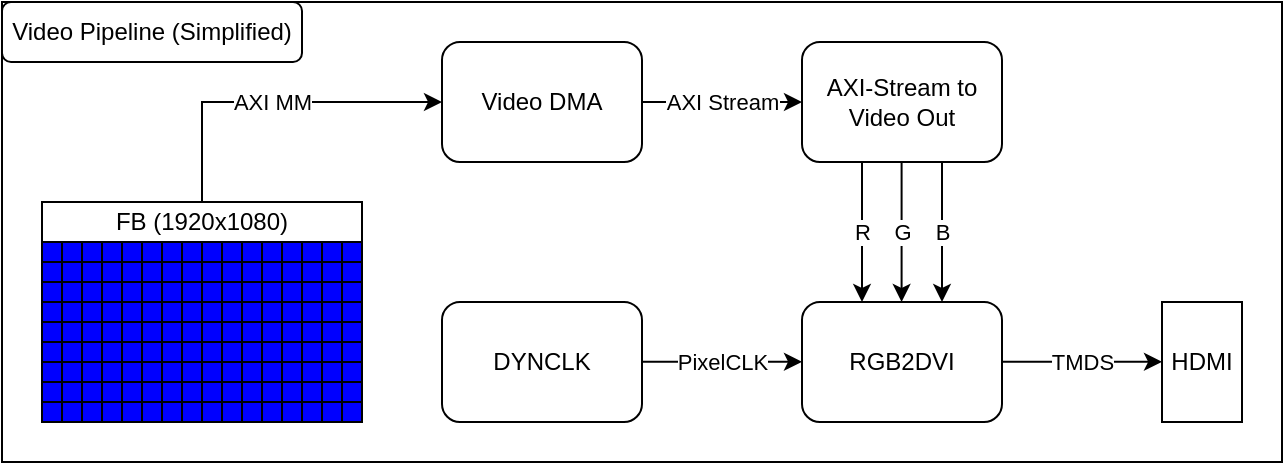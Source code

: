 <mxfile version="25.0.2">
  <diagram name="Page-1" id="yPceqjLNd-yV5GJrdt3N">
    <mxGraphModel dx="1014" dy="939" grid="1" gridSize="10" guides="1" tooltips="1" connect="1" arrows="1" fold="1" page="1" pageScale="1" pageWidth="827" pageHeight="1169" math="0" shadow="0">
      <root>
        <mxCell id="0" />
        <mxCell id="1" parent="0" />
        <mxCell id="IYdqFMrbhZFDWDfa6gce-204" value="" style="rounded=0;whiteSpace=wrap;html=1;" vertex="1" parent="1">
          <mxGeometry x="60" y="130" width="640" height="230" as="geometry" />
        </mxCell>
        <mxCell id="IYdqFMrbhZFDWDfa6gce-1" value="" style="rounded=0;whiteSpace=wrap;html=1;" vertex="1" parent="1">
          <mxGeometry x="80" y="260" width="80" height="80" as="geometry" />
        </mxCell>
        <mxCell id="IYdqFMrbhZFDWDfa6gce-2" value="FB (1920x1080)" style="rounded=0;whiteSpace=wrap;html=1;" vertex="1" parent="1">
          <mxGeometry x="80" y="230" width="160" height="20" as="geometry" />
        </mxCell>
        <mxCell id="IYdqFMrbhZFDWDfa6gce-3" value="" style="rounded=0;whiteSpace=wrap;html=1;fillColor=#0000FF;" vertex="1" parent="1">
          <mxGeometry x="80" y="250" width="10" height="10" as="geometry" />
        </mxCell>
        <mxCell id="IYdqFMrbhZFDWDfa6gce-22" value="" style="rounded=0;whiteSpace=wrap;html=1;fillColor=#0000FF;" vertex="1" parent="1">
          <mxGeometry x="90" y="250" width="10" height="10" as="geometry" />
        </mxCell>
        <mxCell id="IYdqFMrbhZFDWDfa6gce-23" value="" style="rounded=0;whiteSpace=wrap;html=1;fillColor=#0000FF;" vertex="1" parent="1">
          <mxGeometry x="100" y="250" width="10" height="10" as="geometry" />
        </mxCell>
        <mxCell id="IYdqFMrbhZFDWDfa6gce-24" value="" style="rounded=0;whiteSpace=wrap;html=1;fillColor=#0000FF;" vertex="1" parent="1">
          <mxGeometry x="110" y="250" width="10" height="10" as="geometry" />
        </mxCell>
        <mxCell id="IYdqFMrbhZFDWDfa6gce-25" value="" style="rounded=0;whiteSpace=wrap;html=1;fillColor=#0000FF;" vertex="1" parent="1">
          <mxGeometry x="120" y="250" width="10" height="10" as="geometry" />
        </mxCell>
        <mxCell id="IYdqFMrbhZFDWDfa6gce-26" value="" style="rounded=0;whiteSpace=wrap;html=1;fillColor=#0000FF;" vertex="1" parent="1">
          <mxGeometry x="130" y="250" width="10" height="10" as="geometry" />
        </mxCell>
        <mxCell id="IYdqFMrbhZFDWDfa6gce-27" value="" style="rounded=0;whiteSpace=wrap;html=1;fillColor=#0000FF;" vertex="1" parent="1">
          <mxGeometry x="140" y="250" width="10" height="10" as="geometry" />
        </mxCell>
        <mxCell id="IYdqFMrbhZFDWDfa6gce-28" value="" style="rounded=0;whiteSpace=wrap;html=1;fillColor=#0000FF;" vertex="1" parent="1">
          <mxGeometry x="150" y="250" width="10" height="10" as="geometry" />
        </mxCell>
        <mxCell id="IYdqFMrbhZFDWDfa6gce-29" value="" style="rounded=0;whiteSpace=wrap;html=1;fillColor=#0000FF;" vertex="1" parent="1">
          <mxGeometry x="160" y="250" width="10" height="10" as="geometry" />
        </mxCell>
        <mxCell id="IYdqFMrbhZFDWDfa6gce-30" value="" style="rounded=0;whiteSpace=wrap;html=1;fillColor=#0000FF;" vertex="1" parent="1">
          <mxGeometry x="170" y="250" width="10" height="10" as="geometry" />
        </mxCell>
        <mxCell id="IYdqFMrbhZFDWDfa6gce-31" value="" style="rounded=0;whiteSpace=wrap;html=1;fillColor=#0000FF;" vertex="1" parent="1">
          <mxGeometry x="180" y="250" width="10" height="10" as="geometry" />
        </mxCell>
        <mxCell id="IYdqFMrbhZFDWDfa6gce-32" value="" style="rounded=0;whiteSpace=wrap;html=1;fillColor=#0000FF;" vertex="1" parent="1">
          <mxGeometry x="190" y="250" width="10" height="10" as="geometry" />
        </mxCell>
        <mxCell id="IYdqFMrbhZFDWDfa6gce-33" value="" style="rounded=0;whiteSpace=wrap;html=1;fillColor=#0000FF;" vertex="1" parent="1">
          <mxGeometry x="200" y="250" width="10" height="10" as="geometry" />
        </mxCell>
        <mxCell id="IYdqFMrbhZFDWDfa6gce-34" value="" style="rounded=0;whiteSpace=wrap;html=1;fillColor=#0000FF;" vertex="1" parent="1">
          <mxGeometry x="210" y="250" width="10" height="10" as="geometry" />
        </mxCell>
        <mxCell id="IYdqFMrbhZFDWDfa6gce-35" value="" style="rounded=0;whiteSpace=wrap;html=1;fillColor=#0000FF;" vertex="1" parent="1">
          <mxGeometry x="220" y="250" width="10" height="10" as="geometry" />
        </mxCell>
        <mxCell id="IYdqFMrbhZFDWDfa6gce-36" value="" style="rounded=0;whiteSpace=wrap;html=1;fillColor=#0000FF;" vertex="1" parent="1">
          <mxGeometry x="230" y="250" width="10" height="10" as="geometry" />
        </mxCell>
        <mxCell id="IYdqFMrbhZFDWDfa6gce-37" value="" style="rounded=0;whiteSpace=wrap;html=1;fillColor=#0000FF;" vertex="1" parent="1">
          <mxGeometry x="80" y="260" width="10" height="10" as="geometry" />
        </mxCell>
        <mxCell id="IYdqFMrbhZFDWDfa6gce-38" value="" style="rounded=0;whiteSpace=wrap;html=1;fillColor=#0000FF;" vertex="1" parent="1">
          <mxGeometry x="80" y="270" width="10" height="10" as="geometry" />
        </mxCell>
        <mxCell id="IYdqFMrbhZFDWDfa6gce-39" value="" style="rounded=0;whiteSpace=wrap;html=1;fillColor=#0000FF;" vertex="1" parent="1">
          <mxGeometry x="80" y="280" width="10" height="10" as="geometry" />
        </mxCell>
        <mxCell id="IYdqFMrbhZFDWDfa6gce-40" value="" style="rounded=0;whiteSpace=wrap;html=1;fillColor=#0000FF;" vertex="1" parent="1">
          <mxGeometry x="80" y="290" width="10" height="10" as="geometry" />
        </mxCell>
        <mxCell id="IYdqFMrbhZFDWDfa6gce-41" value="" style="rounded=0;whiteSpace=wrap;html=1;fillColor=#0000FF;" vertex="1" parent="1">
          <mxGeometry x="80" y="300" width="10" height="10" as="geometry" />
        </mxCell>
        <mxCell id="IYdqFMrbhZFDWDfa6gce-42" value="" style="rounded=0;whiteSpace=wrap;html=1;fillColor=#0000FF;" vertex="1" parent="1">
          <mxGeometry x="80" y="310" width="10" height="10" as="geometry" />
        </mxCell>
        <mxCell id="IYdqFMrbhZFDWDfa6gce-43" value="" style="rounded=0;whiteSpace=wrap;html=1;fillColor=#0000FF;" vertex="1" parent="1">
          <mxGeometry x="80" y="320" width="10" height="10" as="geometry" />
        </mxCell>
        <mxCell id="IYdqFMrbhZFDWDfa6gce-44" value="" style="rounded=0;whiteSpace=wrap;html=1;fillColor=#0000FF;" vertex="1" parent="1">
          <mxGeometry x="80" y="330" width="10" height="10" as="geometry" />
        </mxCell>
        <mxCell id="IYdqFMrbhZFDWDfa6gce-45" value="" style="rounded=0;whiteSpace=wrap;html=1;fillColor=#0000FF;" vertex="1" parent="1">
          <mxGeometry x="90" y="260" width="10" height="10" as="geometry" />
        </mxCell>
        <mxCell id="IYdqFMrbhZFDWDfa6gce-46" value="" style="rounded=0;whiteSpace=wrap;html=1;fillColor=#0000FF;" vertex="1" parent="1">
          <mxGeometry x="100" y="260" width="10" height="10" as="geometry" />
        </mxCell>
        <mxCell id="IYdqFMrbhZFDWDfa6gce-47" value="" style="rounded=0;whiteSpace=wrap;html=1;fillColor=#0000FF;" vertex="1" parent="1">
          <mxGeometry x="110" y="260" width="10" height="10" as="geometry" />
        </mxCell>
        <mxCell id="IYdqFMrbhZFDWDfa6gce-48" value="" style="rounded=0;whiteSpace=wrap;html=1;fillColor=#0000FF;" vertex="1" parent="1">
          <mxGeometry x="120" y="260" width="10" height="10" as="geometry" />
        </mxCell>
        <mxCell id="IYdqFMrbhZFDWDfa6gce-49" value="" style="rounded=0;whiteSpace=wrap;html=1;fillColor=#0000FF;" vertex="1" parent="1">
          <mxGeometry x="130" y="260" width="10" height="10" as="geometry" />
        </mxCell>
        <mxCell id="IYdqFMrbhZFDWDfa6gce-50" value="" style="rounded=0;whiteSpace=wrap;html=1;fillColor=#0000FF;" vertex="1" parent="1">
          <mxGeometry x="140" y="260" width="10" height="10" as="geometry" />
        </mxCell>
        <mxCell id="IYdqFMrbhZFDWDfa6gce-51" value="" style="rounded=0;whiteSpace=wrap;html=1;fillColor=#0000FF;" vertex="1" parent="1">
          <mxGeometry x="150" y="260" width="10" height="10" as="geometry" />
        </mxCell>
        <mxCell id="IYdqFMrbhZFDWDfa6gce-52" value="" style="rounded=0;whiteSpace=wrap;html=1;fillColor=#0000FF;" vertex="1" parent="1">
          <mxGeometry x="160" y="260" width="10" height="10" as="geometry" />
        </mxCell>
        <mxCell id="IYdqFMrbhZFDWDfa6gce-53" value="" style="rounded=0;whiteSpace=wrap;html=1;fillColor=#0000FF;" vertex="1" parent="1">
          <mxGeometry x="170" y="260" width="10" height="10" as="geometry" />
        </mxCell>
        <mxCell id="IYdqFMrbhZFDWDfa6gce-54" value="" style="rounded=0;whiteSpace=wrap;html=1;fillColor=#0000FF;" vertex="1" parent="1">
          <mxGeometry x="180" y="260" width="10" height="10" as="geometry" />
        </mxCell>
        <mxCell id="IYdqFMrbhZFDWDfa6gce-55" value="" style="rounded=0;whiteSpace=wrap;html=1;fillColor=#0000FF;" vertex="1" parent="1">
          <mxGeometry x="190" y="260" width="10" height="10" as="geometry" />
        </mxCell>
        <mxCell id="IYdqFMrbhZFDWDfa6gce-56" value="" style="rounded=0;whiteSpace=wrap;html=1;fillColor=#0000FF;" vertex="1" parent="1">
          <mxGeometry x="200" y="260" width="10" height="10" as="geometry" />
        </mxCell>
        <mxCell id="IYdqFMrbhZFDWDfa6gce-57" value="" style="rounded=0;whiteSpace=wrap;html=1;fillColor=#0000FF;" vertex="1" parent="1">
          <mxGeometry x="210" y="260" width="10" height="10" as="geometry" />
        </mxCell>
        <mxCell id="IYdqFMrbhZFDWDfa6gce-58" value="" style="rounded=0;whiteSpace=wrap;html=1;fillColor=#0000FF;" vertex="1" parent="1">
          <mxGeometry x="220" y="260" width="10" height="10" as="geometry" />
        </mxCell>
        <mxCell id="IYdqFMrbhZFDWDfa6gce-59" value="" style="rounded=0;whiteSpace=wrap;html=1;fillColor=#0000FF;" vertex="1" parent="1">
          <mxGeometry x="230" y="260" width="10" height="10" as="geometry" />
        </mxCell>
        <mxCell id="IYdqFMrbhZFDWDfa6gce-75" value="" style="rounded=0;whiteSpace=wrap;html=1;fillColor=#0000FF;" vertex="1" parent="1">
          <mxGeometry x="90" y="270" width="10" height="10" as="geometry" />
        </mxCell>
        <mxCell id="IYdqFMrbhZFDWDfa6gce-76" value="" style="rounded=0;whiteSpace=wrap;html=1;fillColor=#0000FF;" vertex="1" parent="1">
          <mxGeometry x="100" y="270" width="10" height="10" as="geometry" />
        </mxCell>
        <mxCell id="IYdqFMrbhZFDWDfa6gce-77" value="" style="rounded=0;whiteSpace=wrap;html=1;fillColor=#0000FF;" vertex="1" parent="1">
          <mxGeometry x="110" y="270" width="10" height="10" as="geometry" />
        </mxCell>
        <mxCell id="IYdqFMrbhZFDWDfa6gce-78" value="" style="rounded=0;whiteSpace=wrap;html=1;fillColor=#0000FF;" vertex="1" parent="1">
          <mxGeometry x="120" y="270" width="10" height="10" as="geometry" />
        </mxCell>
        <mxCell id="IYdqFMrbhZFDWDfa6gce-79" value="" style="rounded=0;whiteSpace=wrap;html=1;fillColor=#0000FF;" vertex="1" parent="1">
          <mxGeometry x="130" y="270" width="10" height="10" as="geometry" />
        </mxCell>
        <mxCell id="IYdqFMrbhZFDWDfa6gce-80" value="" style="rounded=0;whiteSpace=wrap;html=1;fillColor=#0000FF;" vertex="1" parent="1">
          <mxGeometry x="140" y="270" width="10" height="10" as="geometry" />
        </mxCell>
        <mxCell id="IYdqFMrbhZFDWDfa6gce-81" value="" style="rounded=0;whiteSpace=wrap;html=1;fillColor=#0000FF;" vertex="1" parent="1">
          <mxGeometry x="150" y="270" width="10" height="10" as="geometry" />
        </mxCell>
        <mxCell id="IYdqFMrbhZFDWDfa6gce-82" value="" style="rounded=0;whiteSpace=wrap;html=1;fillColor=#0000FF;" vertex="1" parent="1">
          <mxGeometry x="160" y="270" width="10" height="10" as="geometry" />
        </mxCell>
        <mxCell id="IYdqFMrbhZFDWDfa6gce-83" value="" style="rounded=0;whiteSpace=wrap;html=1;fillColor=#0000FF;" vertex="1" parent="1">
          <mxGeometry x="170" y="270" width="10" height="10" as="geometry" />
        </mxCell>
        <mxCell id="IYdqFMrbhZFDWDfa6gce-84" value="" style="rounded=0;whiteSpace=wrap;html=1;fillColor=#0000FF;" vertex="1" parent="1">
          <mxGeometry x="180" y="270" width="10" height="10" as="geometry" />
        </mxCell>
        <mxCell id="IYdqFMrbhZFDWDfa6gce-85" value="" style="rounded=0;whiteSpace=wrap;html=1;fillColor=#0000FF;" vertex="1" parent="1">
          <mxGeometry x="190" y="270" width="10" height="10" as="geometry" />
        </mxCell>
        <mxCell id="IYdqFMrbhZFDWDfa6gce-86" value="" style="rounded=0;whiteSpace=wrap;html=1;fillColor=#0000FF;" vertex="1" parent="1">
          <mxGeometry x="200" y="270" width="10" height="10" as="geometry" />
        </mxCell>
        <mxCell id="IYdqFMrbhZFDWDfa6gce-87" value="" style="rounded=0;whiteSpace=wrap;html=1;fillColor=#0000FF;" vertex="1" parent="1">
          <mxGeometry x="210" y="270" width="10" height="10" as="geometry" />
        </mxCell>
        <mxCell id="IYdqFMrbhZFDWDfa6gce-88" value="" style="rounded=0;whiteSpace=wrap;html=1;fillColor=#0000FF;" vertex="1" parent="1">
          <mxGeometry x="220" y="270" width="10" height="10" as="geometry" />
        </mxCell>
        <mxCell id="IYdqFMrbhZFDWDfa6gce-89" value="" style="rounded=0;whiteSpace=wrap;html=1;fillColor=#0000FF;" vertex="1" parent="1">
          <mxGeometry x="230" y="270" width="10" height="10" as="geometry" />
        </mxCell>
        <mxCell id="IYdqFMrbhZFDWDfa6gce-90" value="" style="rounded=0;whiteSpace=wrap;html=1;fillColor=#0000FF;" vertex="1" parent="1">
          <mxGeometry x="90" y="280" width="10" height="10" as="geometry" />
        </mxCell>
        <mxCell id="IYdqFMrbhZFDWDfa6gce-91" value="" style="rounded=0;whiteSpace=wrap;html=1;fillColor=#0000FF;" vertex="1" parent="1">
          <mxGeometry x="100" y="280" width="10" height="10" as="geometry" />
        </mxCell>
        <mxCell id="IYdqFMrbhZFDWDfa6gce-92" value="" style="rounded=0;whiteSpace=wrap;html=1;fillColor=#0000FF;" vertex="1" parent="1">
          <mxGeometry x="110" y="280" width="10" height="10" as="geometry" />
        </mxCell>
        <mxCell id="IYdqFMrbhZFDWDfa6gce-93" value="" style="rounded=0;whiteSpace=wrap;html=1;fillColor=#0000FF;" vertex="1" parent="1">
          <mxGeometry x="120" y="280" width="10" height="10" as="geometry" />
        </mxCell>
        <mxCell id="IYdqFMrbhZFDWDfa6gce-94" value="" style="rounded=0;whiteSpace=wrap;html=1;fillColor=#0000FF;" vertex="1" parent="1">
          <mxGeometry x="130" y="280" width="10" height="10" as="geometry" />
        </mxCell>
        <mxCell id="IYdqFMrbhZFDWDfa6gce-95" value="" style="rounded=0;whiteSpace=wrap;html=1;fillColor=#0000FF;" vertex="1" parent="1">
          <mxGeometry x="140" y="280" width="10" height="10" as="geometry" />
        </mxCell>
        <mxCell id="IYdqFMrbhZFDWDfa6gce-96" value="" style="rounded=0;whiteSpace=wrap;html=1;fillColor=#0000FF;" vertex="1" parent="1">
          <mxGeometry x="150" y="280" width="10" height="10" as="geometry" />
        </mxCell>
        <mxCell id="IYdqFMrbhZFDWDfa6gce-97" value="" style="rounded=0;whiteSpace=wrap;html=1;fillColor=#0000FF;" vertex="1" parent="1">
          <mxGeometry x="160" y="280" width="10" height="10" as="geometry" />
        </mxCell>
        <mxCell id="IYdqFMrbhZFDWDfa6gce-98" value="" style="rounded=0;whiteSpace=wrap;html=1;fillColor=#0000FF;" vertex="1" parent="1">
          <mxGeometry x="170" y="280" width="10" height="10" as="geometry" />
        </mxCell>
        <mxCell id="IYdqFMrbhZFDWDfa6gce-99" value="" style="rounded=0;whiteSpace=wrap;html=1;fillColor=#0000FF;" vertex="1" parent="1">
          <mxGeometry x="180" y="280" width="10" height="10" as="geometry" />
        </mxCell>
        <mxCell id="IYdqFMrbhZFDWDfa6gce-100" value="" style="rounded=0;whiteSpace=wrap;html=1;fillColor=#0000FF;" vertex="1" parent="1">
          <mxGeometry x="190" y="280" width="10" height="10" as="geometry" />
        </mxCell>
        <mxCell id="IYdqFMrbhZFDWDfa6gce-101" value="" style="rounded=0;whiteSpace=wrap;html=1;fillColor=#0000FF;" vertex="1" parent="1">
          <mxGeometry x="200" y="280" width="10" height="10" as="geometry" />
        </mxCell>
        <mxCell id="IYdqFMrbhZFDWDfa6gce-102" value="" style="rounded=0;whiteSpace=wrap;html=1;fillColor=#0000FF;" vertex="1" parent="1">
          <mxGeometry x="210" y="280" width="10" height="10" as="geometry" />
        </mxCell>
        <mxCell id="IYdqFMrbhZFDWDfa6gce-103" value="" style="rounded=0;whiteSpace=wrap;html=1;fillColor=#0000FF;" vertex="1" parent="1">
          <mxGeometry x="220" y="280" width="10" height="10" as="geometry" />
        </mxCell>
        <mxCell id="IYdqFMrbhZFDWDfa6gce-104" value="" style="rounded=0;whiteSpace=wrap;html=1;fillColor=#0000FF;" vertex="1" parent="1">
          <mxGeometry x="230" y="280" width="10" height="10" as="geometry" />
        </mxCell>
        <mxCell id="IYdqFMrbhZFDWDfa6gce-105" value="" style="rounded=0;whiteSpace=wrap;html=1;fillColor=#0000FF;" vertex="1" parent="1">
          <mxGeometry x="90" y="290" width="10" height="10" as="geometry" />
        </mxCell>
        <mxCell id="IYdqFMrbhZFDWDfa6gce-106" value="" style="rounded=0;whiteSpace=wrap;html=1;fillColor=#0000FF;" vertex="1" parent="1">
          <mxGeometry x="100" y="290" width="10" height="10" as="geometry" />
        </mxCell>
        <mxCell id="IYdqFMrbhZFDWDfa6gce-107" value="" style="rounded=0;whiteSpace=wrap;html=1;fillColor=#0000FF;" vertex="1" parent="1">
          <mxGeometry x="110" y="290" width="10" height="10" as="geometry" />
        </mxCell>
        <mxCell id="IYdqFMrbhZFDWDfa6gce-108" value="" style="rounded=0;whiteSpace=wrap;html=1;fillColor=#0000FF;" vertex="1" parent="1">
          <mxGeometry x="120" y="290" width="10" height="10" as="geometry" />
        </mxCell>
        <mxCell id="IYdqFMrbhZFDWDfa6gce-109" value="" style="rounded=0;whiteSpace=wrap;html=1;fillColor=#0000FF;" vertex="1" parent="1">
          <mxGeometry x="130" y="290" width="10" height="10" as="geometry" />
        </mxCell>
        <mxCell id="IYdqFMrbhZFDWDfa6gce-110" value="" style="rounded=0;whiteSpace=wrap;html=1;fillColor=#0000FF;" vertex="1" parent="1">
          <mxGeometry x="140" y="290" width="10" height="10" as="geometry" />
        </mxCell>
        <mxCell id="IYdqFMrbhZFDWDfa6gce-111" value="" style="rounded=0;whiteSpace=wrap;html=1;fillColor=#0000FF;" vertex="1" parent="1">
          <mxGeometry x="150" y="290" width="10" height="10" as="geometry" />
        </mxCell>
        <mxCell id="IYdqFMrbhZFDWDfa6gce-112" value="" style="rounded=0;whiteSpace=wrap;html=1;fillColor=#0000FF;" vertex="1" parent="1">
          <mxGeometry x="160" y="290" width="10" height="10" as="geometry" />
        </mxCell>
        <mxCell id="IYdqFMrbhZFDWDfa6gce-113" value="" style="rounded=0;whiteSpace=wrap;html=1;fillColor=#0000FF;" vertex="1" parent="1">
          <mxGeometry x="170" y="290" width="10" height="10" as="geometry" />
        </mxCell>
        <mxCell id="IYdqFMrbhZFDWDfa6gce-114" value="" style="rounded=0;whiteSpace=wrap;html=1;fillColor=#0000FF;" vertex="1" parent="1">
          <mxGeometry x="180" y="290" width="10" height="10" as="geometry" />
        </mxCell>
        <mxCell id="IYdqFMrbhZFDWDfa6gce-115" value="" style="rounded=0;whiteSpace=wrap;html=1;fillColor=#0000FF;" vertex="1" parent="1">
          <mxGeometry x="190" y="290" width="10" height="10" as="geometry" />
        </mxCell>
        <mxCell id="IYdqFMrbhZFDWDfa6gce-116" value="" style="rounded=0;whiteSpace=wrap;html=1;fillColor=#0000FF;" vertex="1" parent="1">
          <mxGeometry x="200" y="290" width="10" height="10" as="geometry" />
        </mxCell>
        <mxCell id="IYdqFMrbhZFDWDfa6gce-117" value="" style="rounded=0;whiteSpace=wrap;html=1;fillColor=#0000FF;" vertex="1" parent="1">
          <mxGeometry x="210" y="290" width="10" height="10" as="geometry" />
        </mxCell>
        <mxCell id="IYdqFMrbhZFDWDfa6gce-118" value="" style="rounded=0;whiteSpace=wrap;html=1;fillColor=#0000FF;" vertex="1" parent="1">
          <mxGeometry x="220" y="290" width="10" height="10" as="geometry" />
        </mxCell>
        <mxCell id="IYdqFMrbhZFDWDfa6gce-119" value="" style="rounded=0;whiteSpace=wrap;html=1;fillColor=#0000FF;" vertex="1" parent="1">
          <mxGeometry x="230" y="290" width="10" height="10" as="geometry" />
        </mxCell>
        <mxCell id="IYdqFMrbhZFDWDfa6gce-120" value="" style="rounded=0;whiteSpace=wrap;html=1;fillColor=#0000FF;" vertex="1" parent="1">
          <mxGeometry x="90" y="300" width="10" height="10" as="geometry" />
        </mxCell>
        <mxCell id="IYdqFMrbhZFDWDfa6gce-121" value="" style="rounded=0;whiteSpace=wrap;html=1;fillColor=#0000FF;" vertex="1" parent="1">
          <mxGeometry x="100" y="300" width="10" height="10" as="geometry" />
        </mxCell>
        <mxCell id="IYdqFMrbhZFDWDfa6gce-122" value="" style="rounded=0;whiteSpace=wrap;html=1;fillColor=#0000FF;" vertex="1" parent="1">
          <mxGeometry x="110" y="300" width="10" height="10" as="geometry" />
        </mxCell>
        <mxCell id="IYdqFMrbhZFDWDfa6gce-123" value="" style="rounded=0;whiteSpace=wrap;html=1;fillColor=#0000FF;" vertex="1" parent="1">
          <mxGeometry x="120" y="300" width="10" height="10" as="geometry" />
        </mxCell>
        <mxCell id="IYdqFMrbhZFDWDfa6gce-124" value="" style="rounded=0;whiteSpace=wrap;html=1;fillColor=#0000FF;" vertex="1" parent="1">
          <mxGeometry x="130" y="300" width="10" height="10" as="geometry" />
        </mxCell>
        <mxCell id="IYdqFMrbhZFDWDfa6gce-125" value="" style="rounded=0;whiteSpace=wrap;html=1;fillColor=#0000FF;" vertex="1" parent="1">
          <mxGeometry x="140" y="300" width="10" height="10" as="geometry" />
        </mxCell>
        <mxCell id="IYdqFMrbhZFDWDfa6gce-126" value="" style="rounded=0;whiteSpace=wrap;html=1;fillColor=#0000FF;" vertex="1" parent="1">
          <mxGeometry x="150" y="300" width="10" height="10" as="geometry" />
        </mxCell>
        <mxCell id="IYdqFMrbhZFDWDfa6gce-127" value="" style="rounded=0;whiteSpace=wrap;html=1;fillColor=#0000FF;" vertex="1" parent="1">
          <mxGeometry x="160" y="300" width="10" height="10" as="geometry" />
        </mxCell>
        <mxCell id="IYdqFMrbhZFDWDfa6gce-128" value="" style="rounded=0;whiteSpace=wrap;html=1;fillColor=#0000FF;" vertex="1" parent="1">
          <mxGeometry x="170" y="300" width="10" height="10" as="geometry" />
        </mxCell>
        <mxCell id="IYdqFMrbhZFDWDfa6gce-129" value="" style="rounded=0;whiteSpace=wrap;html=1;fillColor=#0000FF;" vertex="1" parent="1">
          <mxGeometry x="180" y="300" width="10" height="10" as="geometry" />
        </mxCell>
        <mxCell id="IYdqFMrbhZFDWDfa6gce-130" value="" style="rounded=0;whiteSpace=wrap;html=1;fillColor=#0000FF;" vertex="1" parent="1">
          <mxGeometry x="190" y="300" width="10" height="10" as="geometry" />
        </mxCell>
        <mxCell id="IYdqFMrbhZFDWDfa6gce-131" value="" style="rounded=0;whiteSpace=wrap;html=1;fillColor=#0000FF;" vertex="1" parent="1">
          <mxGeometry x="200" y="300" width="10" height="10" as="geometry" />
        </mxCell>
        <mxCell id="IYdqFMrbhZFDWDfa6gce-132" value="" style="rounded=0;whiteSpace=wrap;html=1;fillColor=#0000FF;" vertex="1" parent="1">
          <mxGeometry x="210" y="300" width="10" height="10" as="geometry" />
        </mxCell>
        <mxCell id="IYdqFMrbhZFDWDfa6gce-133" value="" style="rounded=0;whiteSpace=wrap;html=1;fillColor=#0000FF;" vertex="1" parent="1">
          <mxGeometry x="220" y="300" width="10" height="10" as="geometry" />
        </mxCell>
        <mxCell id="IYdqFMrbhZFDWDfa6gce-134" value="" style="rounded=0;whiteSpace=wrap;html=1;fillColor=#0000FF;" vertex="1" parent="1">
          <mxGeometry x="230" y="300" width="10" height="10" as="geometry" />
        </mxCell>
        <mxCell id="IYdqFMrbhZFDWDfa6gce-135" value="" style="rounded=0;whiteSpace=wrap;html=1;fillColor=#0000FF;" vertex="1" parent="1">
          <mxGeometry x="90" y="310" width="10" height="10" as="geometry" />
        </mxCell>
        <mxCell id="IYdqFMrbhZFDWDfa6gce-136" value="" style="rounded=0;whiteSpace=wrap;html=1;fillColor=#0000FF;" vertex="1" parent="1">
          <mxGeometry x="100" y="310" width="10" height="10" as="geometry" />
        </mxCell>
        <mxCell id="IYdqFMrbhZFDWDfa6gce-137" value="" style="rounded=0;whiteSpace=wrap;html=1;fillColor=#0000FF;" vertex="1" parent="1">
          <mxGeometry x="110" y="310" width="10" height="10" as="geometry" />
        </mxCell>
        <mxCell id="IYdqFMrbhZFDWDfa6gce-138" value="" style="rounded=0;whiteSpace=wrap;html=1;fillColor=#0000FF;" vertex="1" parent="1">
          <mxGeometry x="120" y="310" width="10" height="10" as="geometry" />
        </mxCell>
        <mxCell id="IYdqFMrbhZFDWDfa6gce-139" value="" style="rounded=0;whiteSpace=wrap;html=1;fillColor=#0000FF;" vertex="1" parent="1">
          <mxGeometry x="130" y="310" width="10" height="10" as="geometry" />
        </mxCell>
        <mxCell id="IYdqFMrbhZFDWDfa6gce-140" value="" style="rounded=0;whiteSpace=wrap;html=1;fillColor=#0000FF;" vertex="1" parent="1">
          <mxGeometry x="140" y="310" width="10" height="10" as="geometry" />
        </mxCell>
        <mxCell id="IYdqFMrbhZFDWDfa6gce-141" value="" style="rounded=0;whiteSpace=wrap;html=1;fillColor=#0000FF;" vertex="1" parent="1">
          <mxGeometry x="150" y="310" width="10" height="10" as="geometry" />
        </mxCell>
        <mxCell id="IYdqFMrbhZFDWDfa6gce-142" value="" style="rounded=0;whiteSpace=wrap;html=1;fillColor=#0000FF;" vertex="1" parent="1">
          <mxGeometry x="160" y="310" width="10" height="10" as="geometry" />
        </mxCell>
        <mxCell id="IYdqFMrbhZFDWDfa6gce-143" value="" style="rounded=0;whiteSpace=wrap;html=1;fillColor=#0000FF;" vertex="1" parent="1">
          <mxGeometry x="170" y="310" width="10" height="10" as="geometry" />
        </mxCell>
        <mxCell id="IYdqFMrbhZFDWDfa6gce-144" value="" style="rounded=0;whiteSpace=wrap;html=1;fillColor=#0000FF;" vertex="1" parent="1">
          <mxGeometry x="180" y="310" width="10" height="10" as="geometry" />
        </mxCell>
        <mxCell id="IYdqFMrbhZFDWDfa6gce-145" value="" style="rounded=0;whiteSpace=wrap;html=1;fillColor=#0000FF;" vertex="1" parent="1">
          <mxGeometry x="190" y="310" width="10" height="10" as="geometry" />
        </mxCell>
        <mxCell id="IYdqFMrbhZFDWDfa6gce-146" value="" style="rounded=0;whiteSpace=wrap;html=1;fillColor=#0000FF;" vertex="1" parent="1">
          <mxGeometry x="200" y="310" width="10" height="10" as="geometry" />
        </mxCell>
        <mxCell id="IYdqFMrbhZFDWDfa6gce-147" value="" style="rounded=0;whiteSpace=wrap;html=1;fillColor=#0000FF;" vertex="1" parent="1">
          <mxGeometry x="210" y="310" width="10" height="10" as="geometry" />
        </mxCell>
        <mxCell id="IYdqFMrbhZFDWDfa6gce-148" value="" style="rounded=0;whiteSpace=wrap;html=1;fillColor=#0000FF;" vertex="1" parent="1">
          <mxGeometry x="220" y="310" width="10" height="10" as="geometry" />
        </mxCell>
        <mxCell id="IYdqFMrbhZFDWDfa6gce-149" value="" style="rounded=0;whiteSpace=wrap;html=1;fillColor=#0000FF;" vertex="1" parent="1">
          <mxGeometry x="230" y="310" width="10" height="10" as="geometry" />
        </mxCell>
        <mxCell id="IYdqFMrbhZFDWDfa6gce-150" value="" style="rounded=0;whiteSpace=wrap;html=1;fillColor=#0000FF;" vertex="1" parent="1">
          <mxGeometry x="90" y="320" width="10" height="10" as="geometry" />
        </mxCell>
        <mxCell id="IYdqFMrbhZFDWDfa6gce-151" value="" style="rounded=0;whiteSpace=wrap;html=1;fillColor=#0000FF;" vertex="1" parent="1">
          <mxGeometry x="100" y="320" width="10" height="10" as="geometry" />
        </mxCell>
        <mxCell id="IYdqFMrbhZFDWDfa6gce-152" value="" style="rounded=0;whiteSpace=wrap;html=1;fillColor=#0000FF;" vertex="1" parent="1">
          <mxGeometry x="110" y="320" width="10" height="10" as="geometry" />
        </mxCell>
        <mxCell id="IYdqFMrbhZFDWDfa6gce-153" value="" style="rounded=0;whiteSpace=wrap;html=1;fillColor=#0000FF;" vertex="1" parent="1">
          <mxGeometry x="120" y="320" width="10" height="10" as="geometry" />
        </mxCell>
        <mxCell id="IYdqFMrbhZFDWDfa6gce-154" value="" style="rounded=0;whiteSpace=wrap;html=1;fillColor=#0000FF;" vertex="1" parent="1">
          <mxGeometry x="130" y="320" width="10" height="10" as="geometry" />
        </mxCell>
        <mxCell id="IYdqFMrbhZFDWDfa6gce-155" value="" style="rounded=0;whiteSpace=wrap;html=1;fillColor=#0000FF;" vertex="1" parent="1">
          <mxGeometry x="140" y="320" width="10" height="10" as="geometry" />
        </mxCell>
        <mxCell id="IYdqFMrbhZFDWDfa6gce-156" value="" style="rounded=0;whiteSpace=wrap;html=1;fillColor=#0000FF;" vertex="1" parent="1">
          <mxGeometry x="150" y="320" width="10" height="10" as="geometry" />
        </mxCell>
        <mxCell id="IYdqFMrbhZFDWDfa6gce-157" value="" style="rounded=0;whiteSpace=wrap;html=1;fillColor=#0000FF;" vertex="1" parent="1">
          <mxGeometry x="160" y="320" width="10" height="10" as="geometry" />
        </mxCell>
        <mxCell id="IYdqFMrbhZFDWDfa6gce-158" value="" style="rounded=0;whiteSpace=wrap;html=1;fillColor=#0000FF;" vertex="1" parent="1">
          <mxGeometry x="170" y="320" width="10" height="10" as="geometry" />
        </mxCell>
        <mxCell id="IYdqFMrbhZFDWDfa6gce-159" value="" style="rounded=0;whiteSpace=wrap;html=1;fillColor=#0000FF;" vertex="1" parent="1">
          <mxGeometry x="180" y="320" width="10" height="10" as="geometry" />
        </mxCell>
        <mxCell id="IYdqFMrbhZFDWDfa6gce-160" value="" style="rounded=0;whiteSpace=wrap;html=1;fillColor=#0000FF;" vertex="1" parent="1">
          <mxGeometry x="190" y="320" width="10" height="10" as="geometry" />
        </mxCell>
        <mxCell id="IYdqFMrbhZFDWDfa6gce-161" value="" style="rounded=0;whiteSpace=wrap;html=1;fillColor=#0000FF;" vertex="1" parent="1">
          <mxGeometry x="200" y="320" width="10" height="10" as="geometry" />
        </mxCell>
        <mxCell id="IYdqFMrbhZFDWDfa6gce-162" value="" style="rounded=0;whiteSpace=wrap;html=1;fillColor=#0000FF;" vertex="1" parent="1">
          <mxGeometry x="210" y="320" width="10" height="10" as="geometry" />
        </mxCell>
        <mxCell id="IYdqFMrbhZFDWDfa6gce-163" value="" style="rounded=0;whiteSpace=wrap;html=1;fillColor=#0000FF;" vertex="1" parent="1">
          <mxGeometry x="220" y="320" width="10" height="10" as="geometry" />
        </mxCell>
        <mxCell id="IYdqFMrbhZFDWDfa6gce-164" value="" style="rounded=0;whiteSpace=wrap;html=1;fillColor=#0000FF;" vertex="1" parent="1">
          <mxGeometry x="230" y="320" width="10" height="10" as="geometry" />
        </mxCell>
        <mxCell id="IYdqFMrbhZFDWDfa6gce-165" value="" style="rounded=0;whiteSpace=wrap;html=1;fillColor=#0000FF;" vertex="1" parent="1">
          <mxGeometry x="90" y="330" width="10" height="10" as="geometry" />
        </mxCell>
        <mxCell id="IYdqFMrbhZFDWDfa6gce-166" value="" style="rounded=0;whiteSpace=wrap;html=1;fillColor=#0000FF;" vertex="1" parent="1">
          <mxGeometry x="100" y="330" width="10" height="10" as="geometry" />
        </mxCell>
        <mxCell id="IYdqFMrbhZFDWDfa6gce-167" value="" style="rounded=0;whiteSpace=wrap;html=1;fillColor=#0000FF;" vertex="1" parent="1">
          <mxGeometry x="110" y="330" width="10" height="10" as="geometry" />
        </mxCell>
        <mxCell id="IYdqFMrbhZFDWDfa6gce-168" value="" style="rounded=0;whiteSpace=wrap;html=1;fillColor=#0000FF;" vertex="1" parent="1">
          <mxGeometry x="120" y="330" width="10" height="10" as="geometry" />
        </mxCell>
        <mxCell id="IYdqFMrbhZFDWDfa6gce-169" value="" style="rounded=0;whiteSpace=wrap;html=1;fillColor=#0000FF;" vertex="1" parent="1">
          <mxGeometry x="130" y="330" width="10" height="10" as="geometry" />
        </mxCell>
        <mxCell id="IYdqFMrbhZFDWDfa6gce-170" value="" style="rounded=0;whiteSpace=wrap;html=1;fillColor=#0000FF;" vertex="1" parent="1">
          <mxGeometry x="140" y="330" width="10" height="10" as="geometry" />
        </mxCell>
        <mxCell id="IYdqFMrbhZFDWDfa6gce-171" value="" style="rounded=0;whiteSpace=wrap;html=1;fillColor=#0000FF;" vertex="1" parent="1">
          <mxGeometry x="150" y="330" width="10" height="10" as="geometry" />
        </mxCell>
        <mxCell id="IYdqFMrbhZFDWDfa6gce-172" value="" style="rounded=0;whiteSpace=wrap;html=1;fillColor=#0000FF;" vertex="1" parent="1">
          <mxGeometry x="160" y="330" width="10" height="10" as="geometry" />
        </mxCell>
        <mxCell id="IYdqFMrbhZFDWDfa6gce-173" value="" style="rounded=0;whiteSpace=wrap;html=1;fillColor=#0000FF;" vertex="1" parent="1">
          <mxGeometry x="170" y="330" width="10" height="10" as="geometry" />
        </mxCell>
        <mxCell id="IYdqFMrbhZFDWDfa6gce-174" value="" style="rounded=0;whiteSpace=wrap;html=1;fillColor=#0000FF;" vertex="1" parent="1">
          <mxGeometry x="180" y="330" width="10" height="10" as="geometry" />
        </mxCell>
        <mxCell id="IYdqFMrbhZFDWDfa6gce-175" value="" style="rounded=0;whiteSpace=wrap;html=1;fillColor=#0000FF;" vertex="1" parent="1">
          <mxGeometry x="190" y="330" width="10" height="10" as="geometry" />
        </mxCell>
        <mxCell id="IYdqFMrbhZFDWDfa6gce-176" value="" style="rounded=0;whiteSpace=wrap;html=1;fillColor=#0000FF;" vertex="1" parent="1">
          <mxGeometry x="200" y="330" width="10" height="10" as="geometry" />
        </mxCell>
        <mxCell id="IYdqFMrbhZFDWDfa6gce-177" value="" style="rounded=0;whiteSpace=wrap;html=1;fillColor=#0000FF;" vertex="1" parent="1">
          <mxGeometry x="210" y="330" width="10" height="10" as="geometry" />
        </mxCell>
        <mxCell id="IYdqFMrbhZFDWDfa6gce-178" value="" style="rounded=0;whiteSpace=wrap;html=1;fillColor=#0000FF;" vertex="1" parent="1">
          <mxGeometry x="220" y="330" width="10" height="10" as="geometry" />
        </mxCell>
        <mxCell id="IYdqFMrbhZFDWDfa6gce-179" value="" style="rounded=0;whiteSpace=wrap;html=1;fillColor=#0000FF;" vertex="1" parent="1">
          <mxGeometry x="230" y="330" width="10" height="10" as="geometry" />
        </mxCell>
        <mxCell id="IYdqFMrbhZFDWDfa6gce-181" value="Video DMA" style="rounded=1;whiteSpace=wrap;html=1;" vertex="1" parent="1">
          <mxGeometry x="280" y="150" width="100" height="60" as="geometry" />
        </mxCell>
        <mxCell id="IYdqFMrbhZFDWDfa6gce-184" value="" style="endArrow=classic;html=1;rounded=0;" edge="1" parent="1">
          <mxGeometry relative="1" as="geometry">
            <mxPoint x="380" y="180" as="sourcePoint" />
            <mxPoint x="460" y="180" as="targetPoint" />
          </mxGeometry>
        </mxCell>
        <mxCell id="IYdqFMrbhZFDWDfa6gce-185" value="AXI Stream" style="edgeLabel;resizable=0;html=1;;align=center;verticalAlign=middle;" connectable="0" vertex="1" parent="IYdqFMrbhZFDWDfa6gce-184">
          <mxGeometry relative="1" as="geometry" />
        </mxCell>
        <mxCell id="IYdqFMrbhZFDWDfa6gce-186" value="AXI-Stream to Video Out" style="rounded=1;whiteSpace=wrap;html=1;" vertex="1" parent="1">
          <mxGeometry x="460" y="150" width="100" height="60" as="geometry" />
        </mxCell>
        <mxCell id="IYdqFMrbhZFDWDfa6gce-189" value="RGB2DVI" style="rounded=1;whiteSpace=wrap;html=1;" vertex="1" parent="1">
          <mxGeometry x="460" y="280" width="100" height="60" as="geometry" />
        </mxCell>
        <mxCell id="IYdqFMrbhZFDWDfa6gce-190" value="" style="endArrow=classic;html=1;rounded=0;entryX=0.2;entryY=0;entryDx=0;entryDy=0;entryPerimeter=0;" edge="1" parent="1">
          <mxGeometry relative="1" as="geometry">
            <mxPoint x="490" y="210" as="sourcePoint" />
            <mxPoint x="490" y="280" as="targetPoint" />
          </mxGeometry>
        </mxCell>
        <mxCell id="IYdqFMrbhZFDWDfa6gce-191" value="R" style="edgeLabel;resizable=0;html=1;;align=center;verticalAlign=middle;" connectable="0" vertex="1" parent="IYdqFMrbhZFDWDfa6gce-190">
          <mxGeometry relative="1" as="geometry" />
        </mxCell>
        <mxCell id="IYdqFMrbhZFDWDfa6gce-192" value="" style="endArrow=classic;html=1;rounded=0;entryX=0.2;entryY=0;entryDx=0;entryDy=0;entryPerimeter=0;" edge="1" parent="1">
          <mxGeometry relative="1" as="geometry">
            <mxPoint x="509.8" y="210" as="sourcePoint" />
            <mxPoint x="509.8" y="280" as="targetPoint" />
          </mxGeometry>
        </mxCell>
        <mxCell id="IYdqFMrbhZFDWDfa6gce-193" value="G" style="edgeLabel;resizable=0;html=1;;align=center;verticalAlign=middle;" connectable="0" vertex="1" parent="IYdqFMrbhZFDWDfa6gce-192">
          <mxGeometry relative="1" as="geometry" />
        </mxCell>
        <mxCell id="IYdqFMrbhZFDWDfa6gce-195" value="" style="endArrow=classic;html=1;rounded=0;entryX=0.2;entryY=0;entryDx=0;entryDy=0;entryPerimeter=0;" edge="1" parent="1">
          <mxGeometry relative="1" as="geometry">
            <mxPoint x="530" y="210" as="sourcePoint" />
            <mxPoint x="530" y="280" as="targetPoint" />
          </mxGeometry>
        </mxCell>
        <mxCell id="IYdqFMrbhZFDWDfa6gce-196" value="B" style="edgeLabel;resizable=0;html=1;;align=center;verticalAlign=middle;" connectable="0" vertex="1" parent="IYdqFMrbhZFDWDfa6gce-195">
          <mxGeometry relative="1" as="geometry" />
        </mxCell>
        <mxCell id="IYdqFMrbhZFDWDfa6gce-198" value="DYNCLK" style="rounded=1;whiteSpace=wrap;html=1;" vertex="1" parent="1">
          <mxGeometry x="280" y="280" width="100" height="60" as="geometry" />
        </mxCell>
        <mxCell id="IYdqFMrbhZFDWDfa6gce-199" value="" style="endArrow=classic;html=1;rounded=0;" edge="1" parent="1">
          <mxGeometry relative="1" as="geometry">
            <mxPoint x="380" y="309.89" as="sourcePoint" />
            <mxPoint x="460" y="309.89" as="targetPoint" />
          </mxGeometry>
        </mxCell>
        <mxCell id="IYdqFMrbhZFDWDfa6gce-200" value="PixelCLK" style="edgeLabel;resizable=0;html=1;;align=center;verticalAlign=middle;" connectable="0" vertex="1" parent="IYdqFMrbhZFDWDfa6gce-199">
          <mxGeometry relative="1" as="geometry" />
        </mxCell>
        <mxCell id="IYdqFMrbhZFDWDfa6gce-201" value="" style="endArrow=classic;html=1;rounded=0;" edge="1" parent="1">
          <mxGeometry relative="1" as="geometry">
            <mxPoint x="560" y="309.93" as="sourcePoint" />
            <mxPoint x="640" y="309.93" as="targetPoint" />
          </mxGeometry>
        </mxCell>
        <mxCell id="IYdqFMrbhZFDWDfa6gce-202" value="TMDS" style="edgeLabel;resizable=0;html=1;;align=center;verticalAlign=middle;" connectable="0" vertex="1" parent="IYdqFMrbhZFDWDfa6gce-201">
          <mxGeometry relative="1" as="geometry" />
        </mxCell>
        <mxCell id="IYdqFMrbhZFDWDfa6gce-203" value="HDMI" style="rounded=0;whiteSpace=wrap;html=1;" vertex="1" parent="1">
          <mxGeometry x="640" y="280" width="40" height="60" as="geometry" />
        </mxCell>
        <mxCell id="IYdqFMrbhZFDWDfa6gce-205" value="Video Pipeline (Simplified)" style="rounded=1;whiteSpace=wrap;html=1;" vertex="1" parent="1">
          <mxGeometry x="60" y="130" width="150" height="30" as="geometry" />
        </mxCell>
        <mxCell id="IYdqFMrbhZFDWDfa6gce-206" value="" style="endArrow=classic;html=1;rounded=0;exitX=0.5;exitY=0;exitDx=0;exitDy=0;" edge="1" parent="1" source="IYdqFMrbhZFDWDfa6gce-2">
          <mxGeometry relative="1" as="geometry">
            <mxPoint x="130" y="200" as="sourcePoint" />
            <mxPoint x="280" y="180" as="targetPoint" />
            <Array as="points">
              <mxPoint x="160" y="180" />
            </Array>
          </mxGeometry>
        </mxCell>
        <mxCell id="IYdqFMrbhZFDWDfa6gce-207" value="AXI MM" style="edgeLabel;resizable=0;html=1;;align=center;verticalAlign=middle;" connectable="0" vertex="1" parent="IYdqFMrbhZFDWDfa6gce-206">
          <mxGeometry relative="1" as="geometry" />
        </mxCell>
      </root>
    </mxGraphModel>
  </diagram>
</mxfile>
